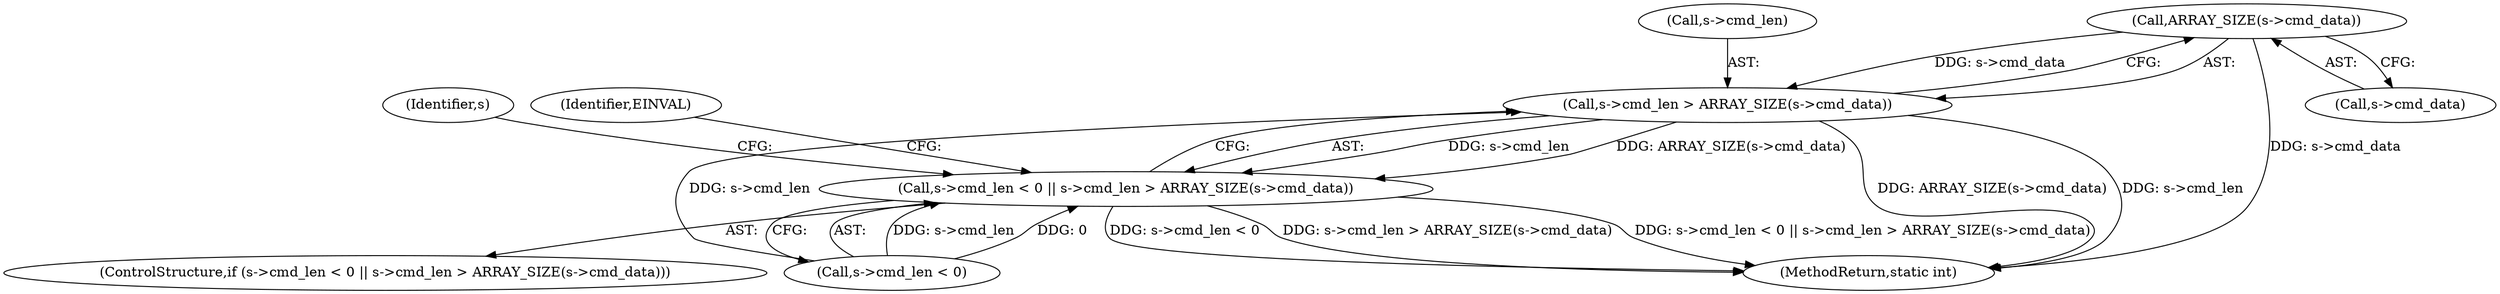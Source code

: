 digraph "0_qemu_ead7a57df37d2187813a121308213f41591bd811@pointer" {
"1000141" [label="(Call,ARRAY_SIZE(s->cmd_data))"];
"1000137" [label="(Call,s->cmd_len > ARRAY_SIZE(s->cmd_data))"];
"1000131" [label="(Call,s->cmd_len < 0 || s->cmd_len > ARRAY_SIZE(s->cmd_data))"];
"1000130" [label="(ControlStructure,if (s->cmd_len < 0 || s->cmd_len > ARRAY_SIZE(s->cmd_data)))"];
"1000132" [label="(Call,s->cmd_len < 0)"];
"1000137" [label="(Call,s->cmd_len > ARRAY_SIZE(s->cmd_data))"];
"1000353" [label="(MethodReturn,static int)"];
"1000142" [label="(Call,s->cmd_data)"];
"1000131" [label="(Call,s->cmd_len < 0 || s->cmd_len > ARRAY_SIZE(s->cmd_data))"];
"1000141" [label="(Call,ARRAY_SIZE(s->cmd_data))"];
"1000151" [label="(Identifier,s)"];
"1000138" [label="(Call,s->cmd_len)"];
"1000148" [label="(Identifier,EINVAL)"];
"1000141" -> "1000137"  [label="AST: "];
"1000141" -> "1000142"  [label="CFG: "];
"1000142" -> "1000141"  [label="AST: "];
"1000137" -> "1000141"  [label="CFG: "];
"1000141" -> "1000353"  [label="DDG: s->cmd_data"];
"1000141" -> "1000137"  [label="DDG: s->cmd_data"];
"1000137" -> "1000131"  [label="AST: "];
"1000138" -> "1000137"  [label="AST: "];
"1000131" -> "1000137"  [label="CFG: "];
"1000137" -> "1000353"  [label="DDG: ARRAY_SIZE(s->cmd_data)"];
"1000137" -> "1000353"  [label="DDG: s->cmd_len"];
"1000137" -> "1000131"  [label="DDG: s->cmd_len"];
"1000137" -> "1000131"  [label="DDG: ARRAY_SIZE(s->cmd_data)"];
"1000132" -> "1000137"  [label="DDG: s->cmd_len"];
"1000131" -> "1000130"  [label="AST: "];
"1000131" -> "1000132"  [label="CFG: "];
"1000132" -> "1000131"  [label="AST: "];
"1000148" -> "1000131"  [label="CFG: "];
"1000151" -> "1000131"  [label="CFG: "];
"1000131" -> "1000353"  [label="DDG: s->cmd_len < 0"];
"1000131" -> "1000353"  [label="DDG: s->cmd_len > ARRAY_SIZE(s->cmd_data)"];
"1000131" -> "1000353"  [label="DDG: s->cmd_len < 0 || s->cmd_len > ARRAY_SIZE(s->cmd_data)"];
"1000132" -> "1000131"  [label="DDG: s->cmd_len"];
"1000132" -> "1000131"  [label="DDG: 0"];
}
